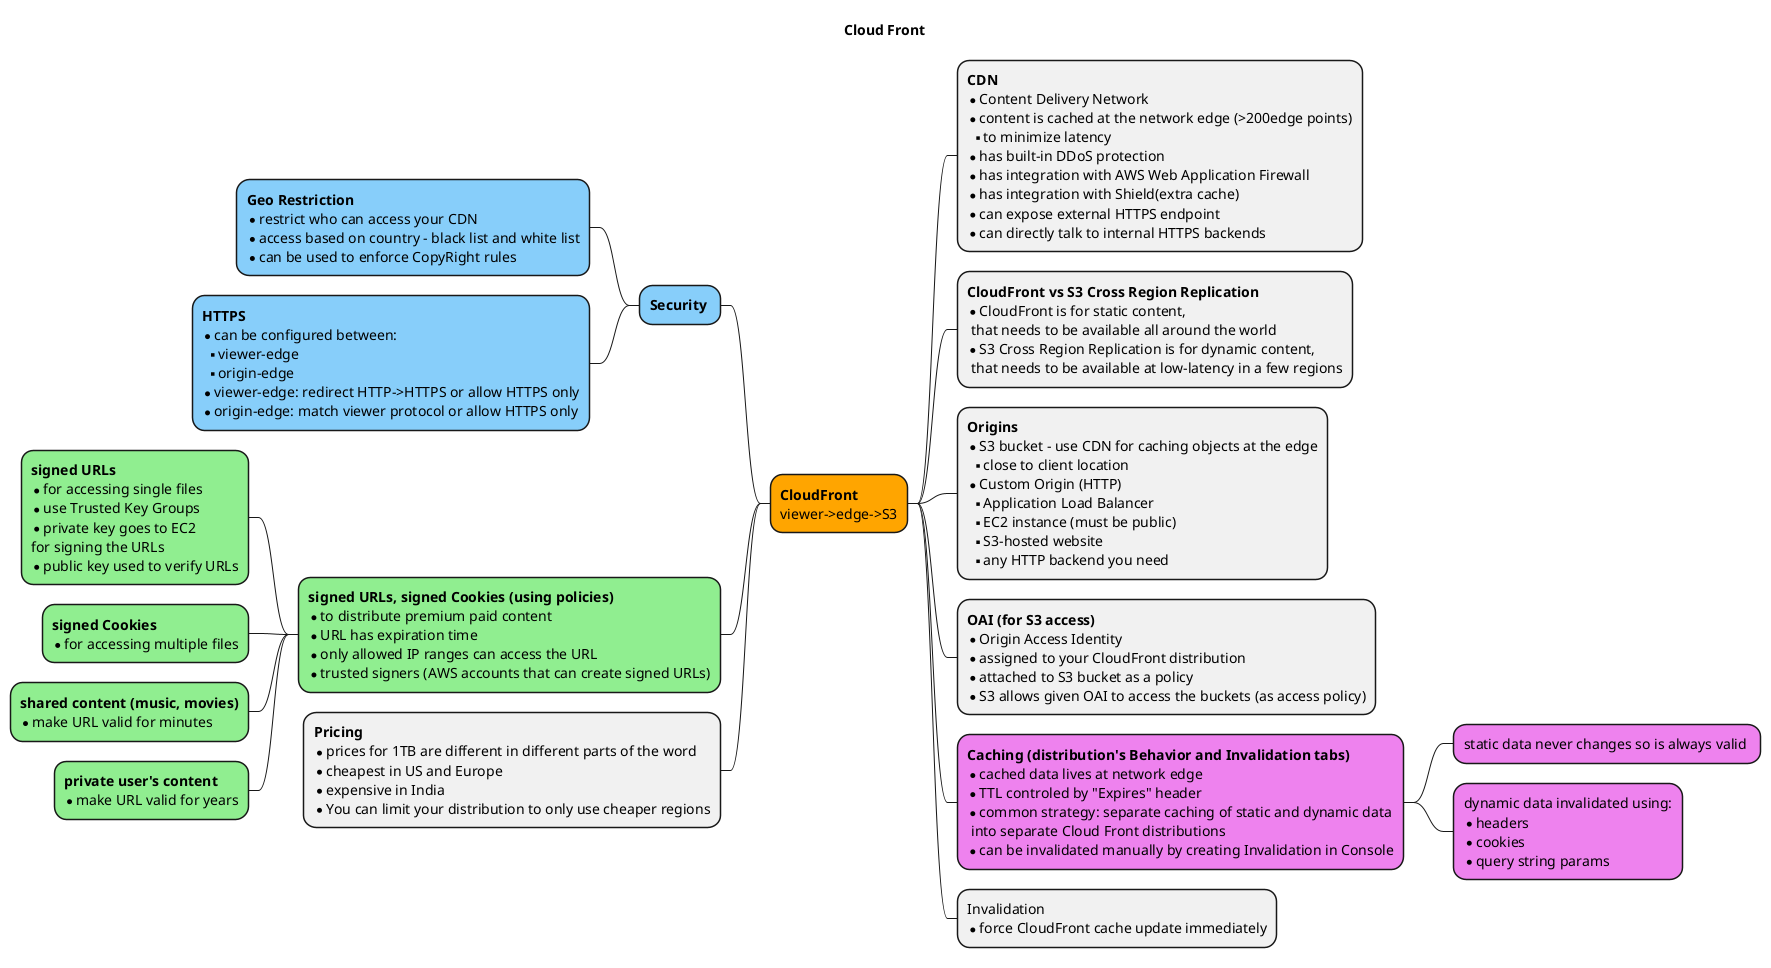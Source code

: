 @startmindmap mindmap

title Cloud Front

<style>
mindmapDiagram {
  .caching {
    BackgroundColor Violet
  }
  .orange {
    BackgroundColor orange
  }
  .security {
    BackgroundColor LightSkyBlue
  }
  .signed {
    BackgroundColor LightGreen
  }
}
</style>


*[#Orange] <b>CloudFront\nviewer->edge->S3
 * <b>CDN\n*Content Delivery Network\n*content is cached at the network edge (>200edge points)\n**to minimize latency\n*has built-in DDoS protection\n*has integration with AWS Web Application Firewall\n*has integration with Shield(extra cache)\n*can expose external HTTPS endpoint\n*can directly talk to internal HTTPS backends
 * <b>CloudFront vs S3 Cross Region Replication\n*CloudFront is for static content,\n that needs to be available all around the world\n*S3 Cross Region Replication is for dynamic content,\n that needs to be available at low-latency in a few regions
 * <b>Origins\n*S3 bucket - use CDN for caching objects at the edge\n**close to client location\n*Custom Origin (HTTP)\n**Application Load Balancer\n**EC2 instance (must be public)\n**S3-hosted website\n**any HTTP backend you need
 * <b>OAI (for S3 access)\n*Origin Access Identity\n*assigned to your CloudFront distribution\n*attached to S3 bucket as a policy\n*S3 allows given OAI to access the buckets (as access policy)
 * <b>Caching (distribution's Behavior and Invalidation tabs)\n*cached data lives at network edge\n*TTL controled by "Expires" header\n*common strategy: separate caching of static and dynamic data\n into separate Cloud Front distributions\n*can be invalidated manually by creating Invalidation in Console <<caching>>
  * static data never changes so is always valid <<caching>>
  * dynamic data invalidated using:\n*headers\n*cookies\n*query string params <<caching>>
 * Invalidation\n*force CloudFront cache update immediately
left side
 * <b>Security <<security>>
  * <b>Geo Restriction\n*restrict who can access your CDN\n*access based on country - black list and white list\n*can be used to enforce CopyRight rules <<security>>
  * <b>HTTPS\n*can be configured between:\n**viewer-edge\n**origin-edge\n*viewer-edge: redirect HTTP->HTTPS or allow HTTPS only\n*origin-edge: match viewer protocol or allow HTTPS only  <<security>>
 * <b>signed URLs, signed Cookies (using policies)\n*to distribute premium paid content\n*URL has expiration time\n*only allowed IP ranges can access the URL\n*trusted signers (AWS accounts that can create signed URLs) <<signed>>
  * <b>signed URLs\n*for accessing single files\n*use Trusted Key Groups\n*private key goes to EC2\nfor signing the URLs\n*public key used to verify URLs <<signed>>
  * <b>signed Cookies\n*for accessing multiple files <<signed>>
  * <b>shared content (music, movies)\n*make URL valid for minutes <<signed>>
  * <b>private user's content\n*make URL valid for years <<signed>>
 * <b>Pricing\n*prices for 1TB are different in different parts of the word\n*cheapest in US and Europe\n*expensive in India\n*You can limit your distribution to only use cheaper regions
@endmindmap

